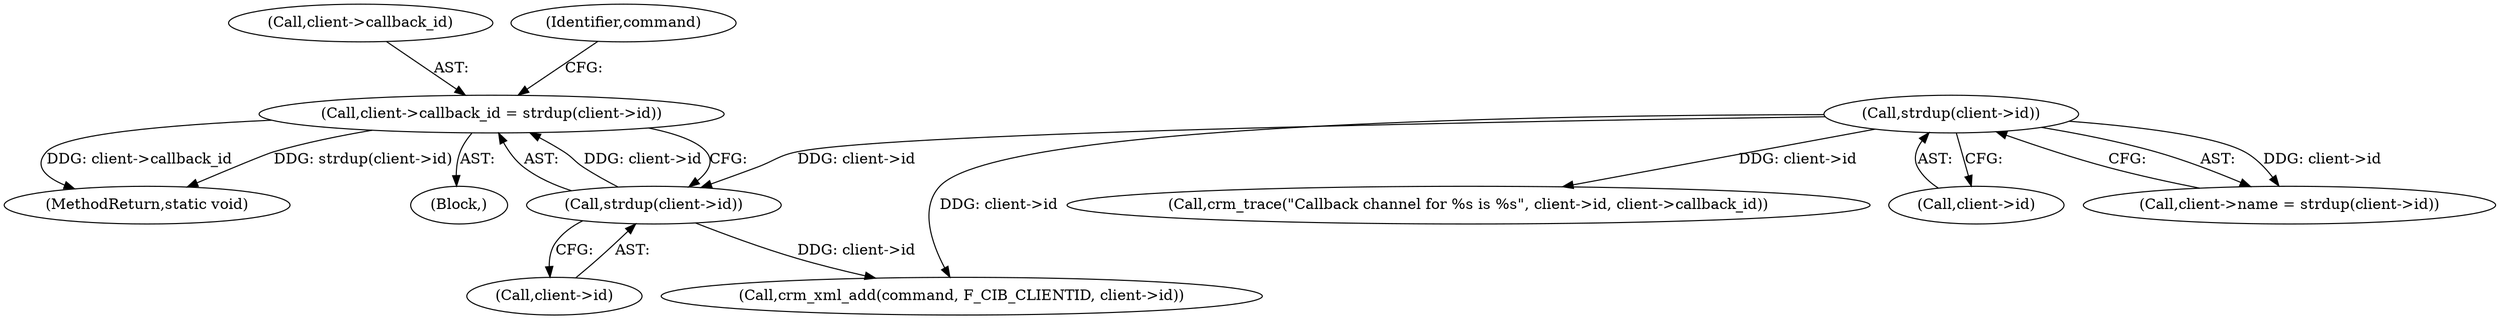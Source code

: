 digraph "0_pacemaker_564f7cc2a51dcd2f28ab12a13394f31be5aa3c93_3@API" {
"1000193" [label="(Call,client->callback_id = strdup(client->id))"];
"1000197" [label="(Call,strdup(client->id))"];
"1000148" [label="(Call,strdup(client->id))"];
"1000197" [label="(Call,strdup(client->id))"];
"1000214" [label="(Call,crm_xml_add(command, F_CIB_CLIENTID, client->id))"];
"1000144" [label="(Call,client->name = strdup(client->id))"];
"1000194" [label="(Call,client->callback_id)"];
"1000269" [label="(MethodReturn,static void)"];
"1000202" [label="(Identifier,command)"];
"1000148" [label="(Call,strdup(client->id))"];
"1000149" [label="(Call,client->id)"];
"1000198" [label="(Call,client->id)"];
"1000192" [label="(Block,)"];
"1000183" [label="(Call,crm_trace(\"Callback channel for %s is %s\", client->id, client->callback_id))"];
"1000193" [label="(Call,client->callback_id = strdup(client->id))"];
"1000193" -> "1000192"  [label="AST: "];
"1000193" -> "1000197"  [label="CFG: "];
"1000194" -> "1000193"  [label="AST: "];
"1000197" -> "1000193"  [label="AST: "];
"1000202" -> "1000193"  [label="CFG: "];
"1000193" -> "1000269"  [label="DDG: strdup(client->id)"];
"1000193" -> "1000269"  [label="DDG: client->callback_id"];
"1000197" -> "1000193"  [label="DDG: client->id"];
"1000197" -> "1000198"  [label="CFG: "];
"1000198" -> "1000197"  [label="AST: "];
"1000148" -> "1000197"  [label="DDG: client->id"];
"1000197" -> "1000214"  [label="DDG: client->id"];
"1000148" -> "1000144"  [label="AST: "];
"1000148" -> "1000149"  [label="CFG: "];
"1000149" -> "1000148"  [label="AST: "];
"1000144" -> "1000148"  [label="CFG: "];
"1000148" -> "1000144"  [label="DDG: client->id"];
"1000148" -> "1000183"  [label="DDG: client->id"];
"1000148" -> "1000214"  [label="DDG: client->id"];
}
